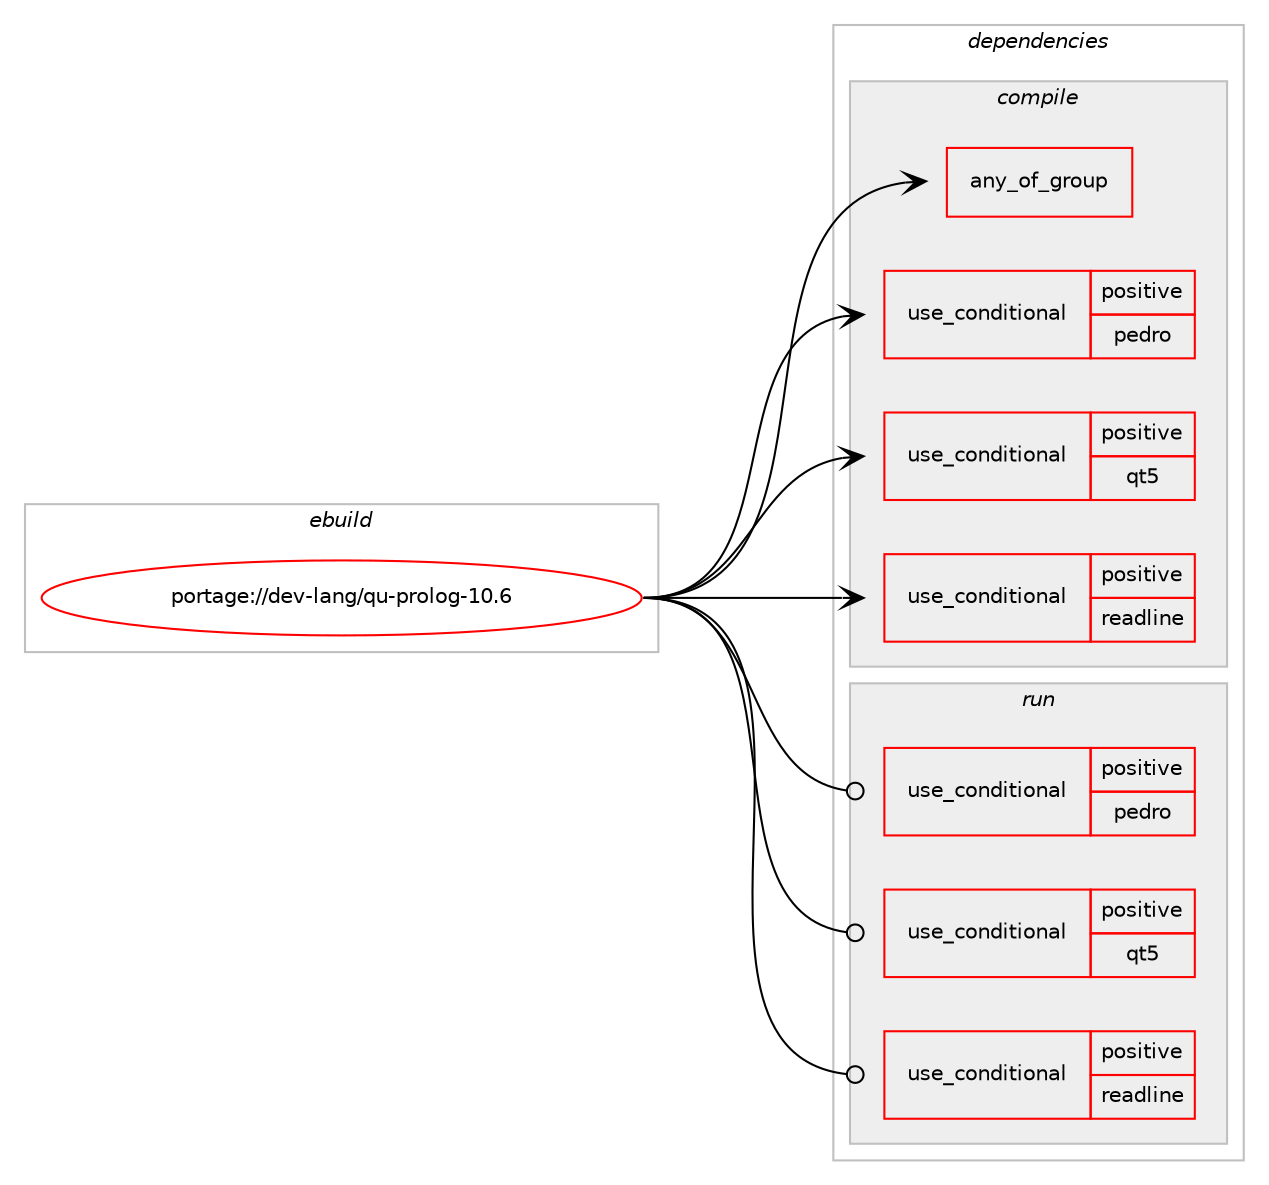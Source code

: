 digraph prolog {

# *************
# Graph options
# *************

newrank=true;
concentrate=true;
compound=true;
graph [rankdir=LR,fontname=Helvetica,fontsize=10,ranksep=1.5];#, ranksep=2.5, nodesep=0.2];
edge  [arrowhead=vee];
node  [fontname=Helvetica,fontsize=10];

# **********
# The ebuild
# **********

subgraph cluster_leftcol {
color=gray;
rank=same;
label=<<i>ebuild</i>>;
id [label="portage://dev-lang/qu-prolog-10.6", color=red, width=4, href="../dev-lang/qu-prolog-10.6.svg"];
}

# ****************
# The dependencies
# ****************

subgraph cluster_midcol {
color=gray;
label=<<i>dependencies</i>>;
subgraph cluster_compile {
fillcolor="#eeeeee";
style=filled;
label=<<i>compile</i>>;
subgraph any956 {
dependency52040 [label=<<TABLE BORDER="0" CELLBORDER="1" CELLSPACING="0" CELLPADDING="4"><TR><TD CELLPADDING="10">any_of_group</TD></TR></TABLE>>, shape=none, color=red];# *** BEGIN UNKNOWN DEPENDENCY TYPE (TODO) ***
# dependency52040 -> package_dependency(portage://dev-lang/qu-prolog-10.6,install,no,dev-lang,python,none,[,,],[slot(3.11)],[])
# *** END UNKNOWN DEPENDENCY TYPE (TODO) ***

# *** BEGIN UNKNOWN DEPENDENCY TYPE (TODO) ***
# dependency52040 -> package_dependency(portage://dev-lang/qu-prolog-10.6,install,no,dev-lang,python,none,[,,],[slot(3.10)],[])
# *** END UNKNOWN DEPENDENCY TYPE (TODO) ***

}
id:e -> dependency52040:w [weight=20,style="solid",arrowhead="vee"];
subgraph cond23516 {
dependency52041 [label=<<TABLE BORDER="0" CELLBORDER="1" CELLSPACING="0" CELLPADDING="4"><TR><TD ROWSPAN="3" CELLPADDING="10">use_conditional</TD></TR><TR><TD>positive</TD></TR><TR><TD>pedro</TD></TR></TABLE>>, shape=none, color=red];
# *** BEGIN UNKNOWN DEPENDENCY TYPE (TODO) ***
# dependency52041 -> package_dependency(portage://dev-lang/qu-prolog-10.6,install,no,net-misc,pedro,none,[,,],[],[])
# *** END UNKNOWN DEPENDENCY TYPE (TODO) ***

}
id:e -> dependency52041:w [weight=20,style="solid",arrowhead="vee"];
subgraph cond23517 {
dependency52042 [label=<<TABLE BORDER="0" CELLBORDER="1" CELLSPACING="0" CELLPADDING="4"><TR><TD ROWSPAN="3" CELLPADDING="10">use_conditional</TD></TR><TR><TD>positive</TD></TR><TR><TD>qt5</TD></TR></TABLE>>, shape=none, color=red];
# *** BEGIN UNKNOWN DEPENDENCY TYPE (TODO) ***
# dependency52042 -> package_dependency(portage://dev-lang/qu-prolog-10.6,install,no,dev-qt,qtwidgets,none,[,,],[slot(5)],[])
# *** END UNKNOWN DEPENDENCY TYPE (TODO) ***

# *** BEGIN UNKNOWN DEPENDENCY TYPE (TODO) ***
# dependency52042 -> package_dependency(portage://dev-lang/qu-prolog-10.6,install,no,dev-qt,qtgui,none,[,,],[slot(5)],[])
# *** END UNKNOWN DEPENDENCY TYPE (TODO) ***

}
id:e -> dependency52042:w [weight=20,style="solid",arrowhead="vee"];
subgraph cond23518 {
dependency52043 [label=<<TABLE BORDER="0" CELLBORDER="1" CELLSPACING="0" CELLPADDING="4"><TR><TD ROWSPAN="3" CELLPADDING="10">use_conditional</TD></TR><TR><TD>positive</TD></TR><TR><TD>readline</TD></TR></TABLE>>, shape=none, color=red];
# *** BEGIN UNKNOWN DEPENDENCY TYPE (TODO) ***
# dependency52043 -> package_dependency(portage://dev-lang/qu-prolog-10.6,install,no,app-misc,rlwrap,none,[,,],[],[])
# *** END UNKNOWN DEPENDENCY TYPE (TODO) ***

}
id:e -> dependency52043:w [weight=20,style="solid",arrowhead="vee"];
# *** BEGIN UNKNOWN DEPENDENCY TYPE (TODO) ***
# id -> package_dependency(portage://dev-lang/qu-prolog-10.6,install,no,dev-lang,perl,none,[,,],[],[])
# *** END UNKNOWN DEPENDENCY TYPE (TODO) ***

# *** BEGIN UNKNOWN DEPENDENCY TYPE (TODO) ***
# id -> package_dependency(portage://dev-lang/qu-prolog-10.6,install,weak,dev-util,mpatch,none,[,,],[],[])
# *** END UNKNOWN DEPENDENCY TYPE (TODO) ***

# *** BEGIN UNKNOWN DEPENDENCY TYPE (TODO) ***
# id -> package_dependency(portage://dev-lang/qu-prolog-10.6,install,weak,dev-util,rej,none,[,,],[],[])
# *** END UNKNOWN DEPENDENCY TYPE (TODO) ***

}
subgraph cluster_compileandrun {
fillcolor="#eeeeee";
style=filled;
label=<<i>compile and run</i>>;
}
subgraph cluster_run {
fillcolor="#eeeeee";
style=filled;
label=<<i>run</i>>;
subgraph cond23519 {
dependency52044 [label=<<TABLE BORDER="0" CELLBORDER="1" CELLSPACING="0" CELLPADDING="4"><TR><TD ROWSPAN="3" CELLPADDING="10">use_conditional</TD></TR><TR><TD>positive</TD></TR><TR><TD>pedro</TD></TR></TABLE>>, shape=none, color=red];
# *** BEGIN UNKNOWN DEPENDENCY TYPE (TODO) ***
# dependency52044 -> package_dependency(portage://dev-lang/qu-prolog-10.6,run,no,net-misc,pedro,none,[,,],[],[])
# *** END UNKNOWN DEPENDENCY TYPE (TODO) ***

}
id:e -> dependency52044:w [weight=20,style="solid",arrowhead="odot"];
subgraph cond23520 {
dependency52045 [label=<<TABLE BORDER="0" CELLBORDER="1" CELLSPACING="0" CELLPADDING="4"><TR><TD ROWSPAN="3" CELLPADDING="10">use_conditional</TD></TR><TR><TD>positive</TD></TR><TR><TD>qt5</TD></TR></TABLE>>, shape=none, color=red];
# *** BEGIN UNKNOWN DEPENDENCY TYPE (TODO) ***
# dependency52045 -> package_dependency(portage://dev-lang/qu-prolog-10.6,run,no,dev-qt,qtwidgets,none,[,,],[slot(5)],[])
# *** END UNKNOWN DEPENDENCY TYPE (TODO) ***

# *** BEGIN UNKNOWN DEPENDENCY TYPE (TODO) ***
# dependency52045 -> package_dependency(portage://dev-lang/qu-prolog-10.6,run,no,dev-qt,qtgui,none,[,,],[slot(5)],[])
# *** END UNKNOWN DEPENDENCY TYPE (TODO) ***

}
id:e -> dependency52045:w [weight=20,style="solid",arrowhead="odot"];
subgraph cond23521 {
dependency52046 [label=<<TABLE BORDER="0" CELLBORDER="1" CELLSPACING="0" CELLPADDING="4"><TR><TD ROWSPAN="3" CELLPADDING="10">use_conditional</TD></TR><TR><TD>positive</TD></TR><TR><TD>readline</TD></TR></TABLE>>, shape=none, color=red];
# *** BEGIN UNKNOWN DEPENDENCY TYPE (TODO) ***
# dependency52046 -> package_dependency(portage://dev-lang/qu-prolog-10.6,run,no,app-misc,rlwrap,none,[,,],[],[])
# *** END UNKNOWN DEPENDENCY TYPE (TODO) ***

}
id:e -> dependency52046:w [weight=20,style="solid",arrowhead="odot"];
# *** BEGIN UNKNOWN DEPENDENCY TYPE (TODO) ***
# id -> package_dependency(portage://dev-lang/qu-prolog-10.6,run,weak,dev-util,mpatch,none,[,,],[],[])
# *** END UNKNOWN DEPENDENCY TYPE (TODO) ***

# *** BEGIN UNKNOWN DEPENDENCY TYPE (TODO) ***
# id -> package_dependency(portage://dev-lang/qu-prolog-10.6,run,weak,dev-util,rej,none,[,,],[],[])
# *** END UNKNOWN DEPENDENCY TYPE (TODO) ***

}
}

# **************
# The candidates
# **************

subgraph cluster_choices {
rank=same;
color=gray;
label=<<i>candidates</i>>;

}

}
